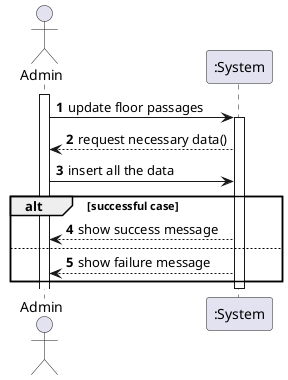 @startuml
autonumber
'hide footbox
actor "Admin" as admin

participant ":System" as sys

activate admin

admin -> sys: update floor passages
activate sys

sys --> admin: request necessary data()
admin -> sys : insert all the data

alt successful case
    sys --> admin: show success message
else
    sys --> admin: show failure message
end
deactivate sys
@enduml